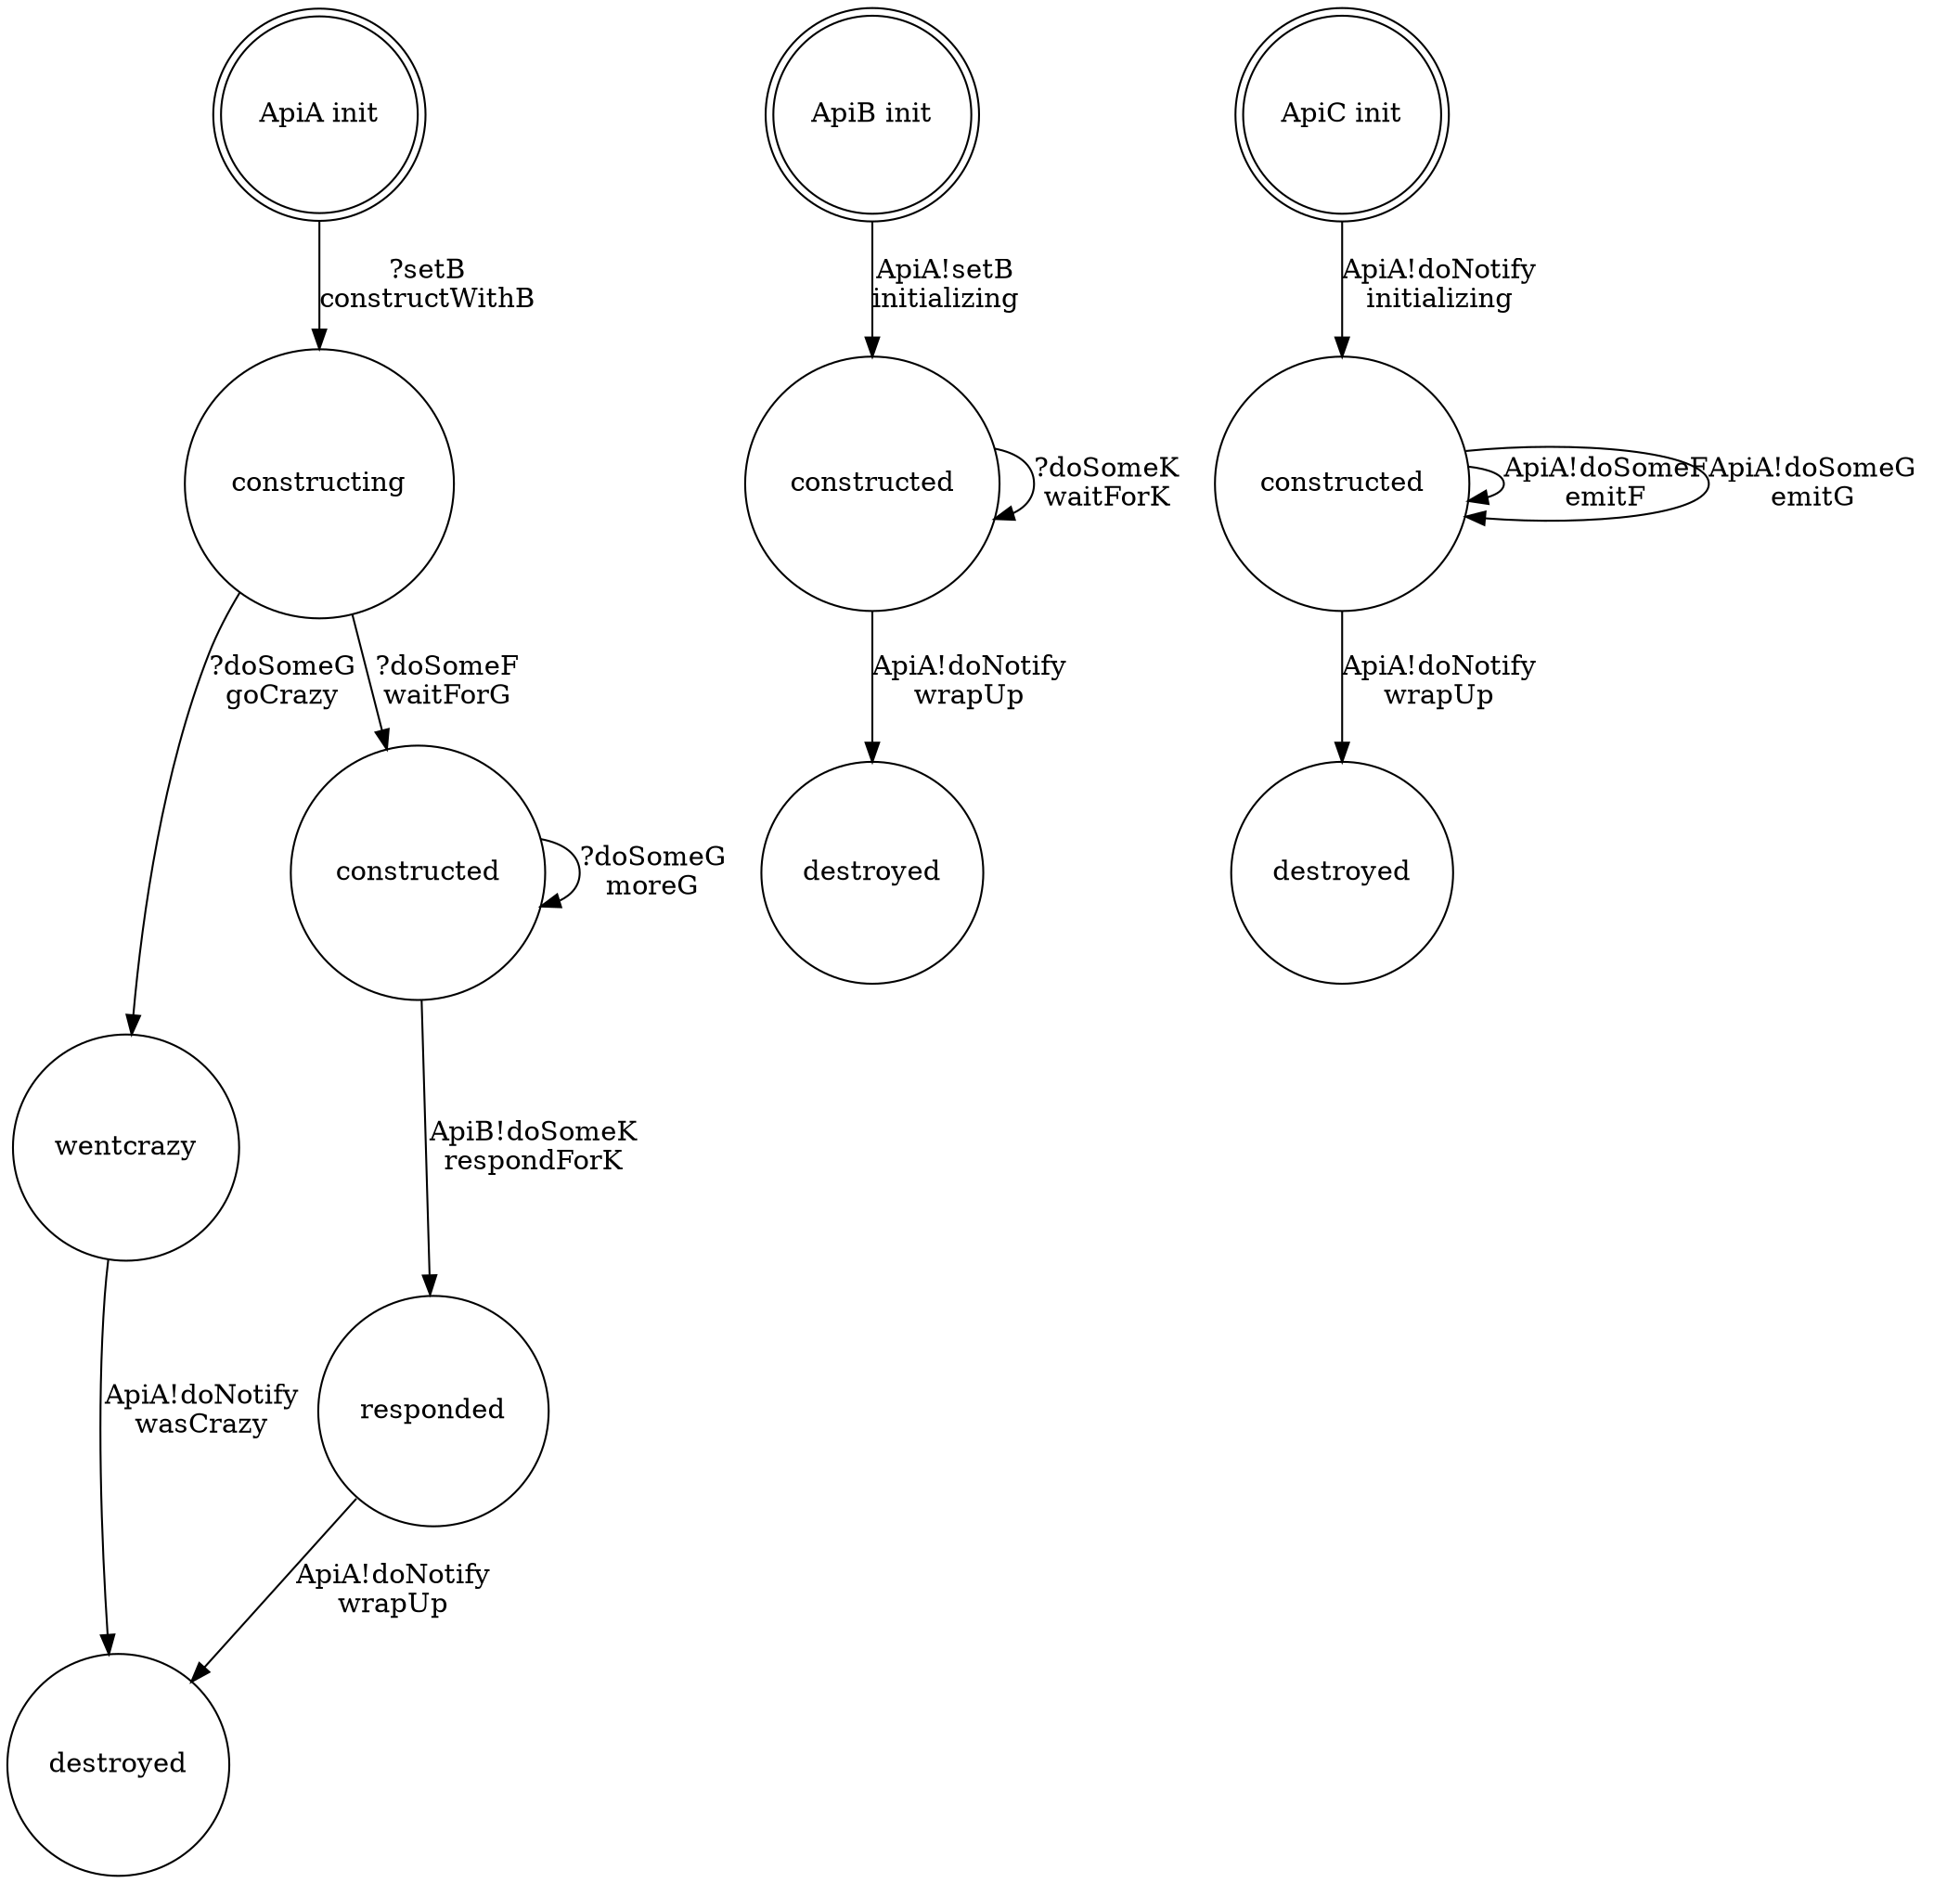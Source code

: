 digraph {
    ApiA_constructing [shape="circle" label="constructing"]
    ApiA_destroyed [shape="circle" label="destroyed"]
    ApiA_init [shape="doublecircle" label="ApiA init"]
    ApiA_wentcrazy [shape="circle" label="wentcrazy"]
    ApiA_responded [shape="circle" label="responded"]
    ApiA_constructed [shape="circle" label="constructed"]
    ApiB_destroyed [shape="circle" label="destroyed"]
    ApiB_init [shape="doublecircle" label="ApiB init"]
    ApiB_constructed [shape="circle" label="constructed"]
    ApiC_destroyed [shape="circle" label="destroyed"]
    ApiC_init [shape="doublecircle" label="ApiC init"]
    ApiC_constructed [shape="circle" label="constructed"]
    ApiA_init -> ApiA_constructing [label="?setB\nconstructWithB"]
    ApiA_constructing -> ApiA_constructed [label="?doSomeF\nwaitForG"]
    ApiA_constructing -> ApiA_wentcrazy [label="?doSomeG\ngoCrazy"]
    ApiA_wentcrazy -> ApiA_destroyed [label="ApiA!doNotify\nwasCrazy"]
    ApiA_constructed -> ApiA_constructed [label="?doSomeG\nmoreG"]
    ApiA_constructed -> ApiA_responded [label="ApiB!doSomeK\nrespondForK"]
    ApiA_responded -> ApiA_destroyed [label="ApiA!doNotify\nwrapUp"]
    ApiB_init -> ApiB_constructed [label="ApiA!setB\ninitializing"]
    ApiB_constructed -> ApiB_constructed [label="?doSomeK\nwaitForK"]
    ApiB_constructed -> ApiB_destroyed [label="ApiA!doNotify\nwrapUp"]
    ApiC_init -> ApiC_constructed [label="ApiA!doNotify\ninitializing"]
    ApiC_constructed -> ApiC_constructed [label="ApiA!doSomeF\nemitF"]
    ApiC_constructed -> ApiC_constructed [label="ApiA!doSomeG\nemitG"]
    ApiC_constructed -> ApiC_destroyed [label="ApiA!doNotify\nwrapUp"]
}

